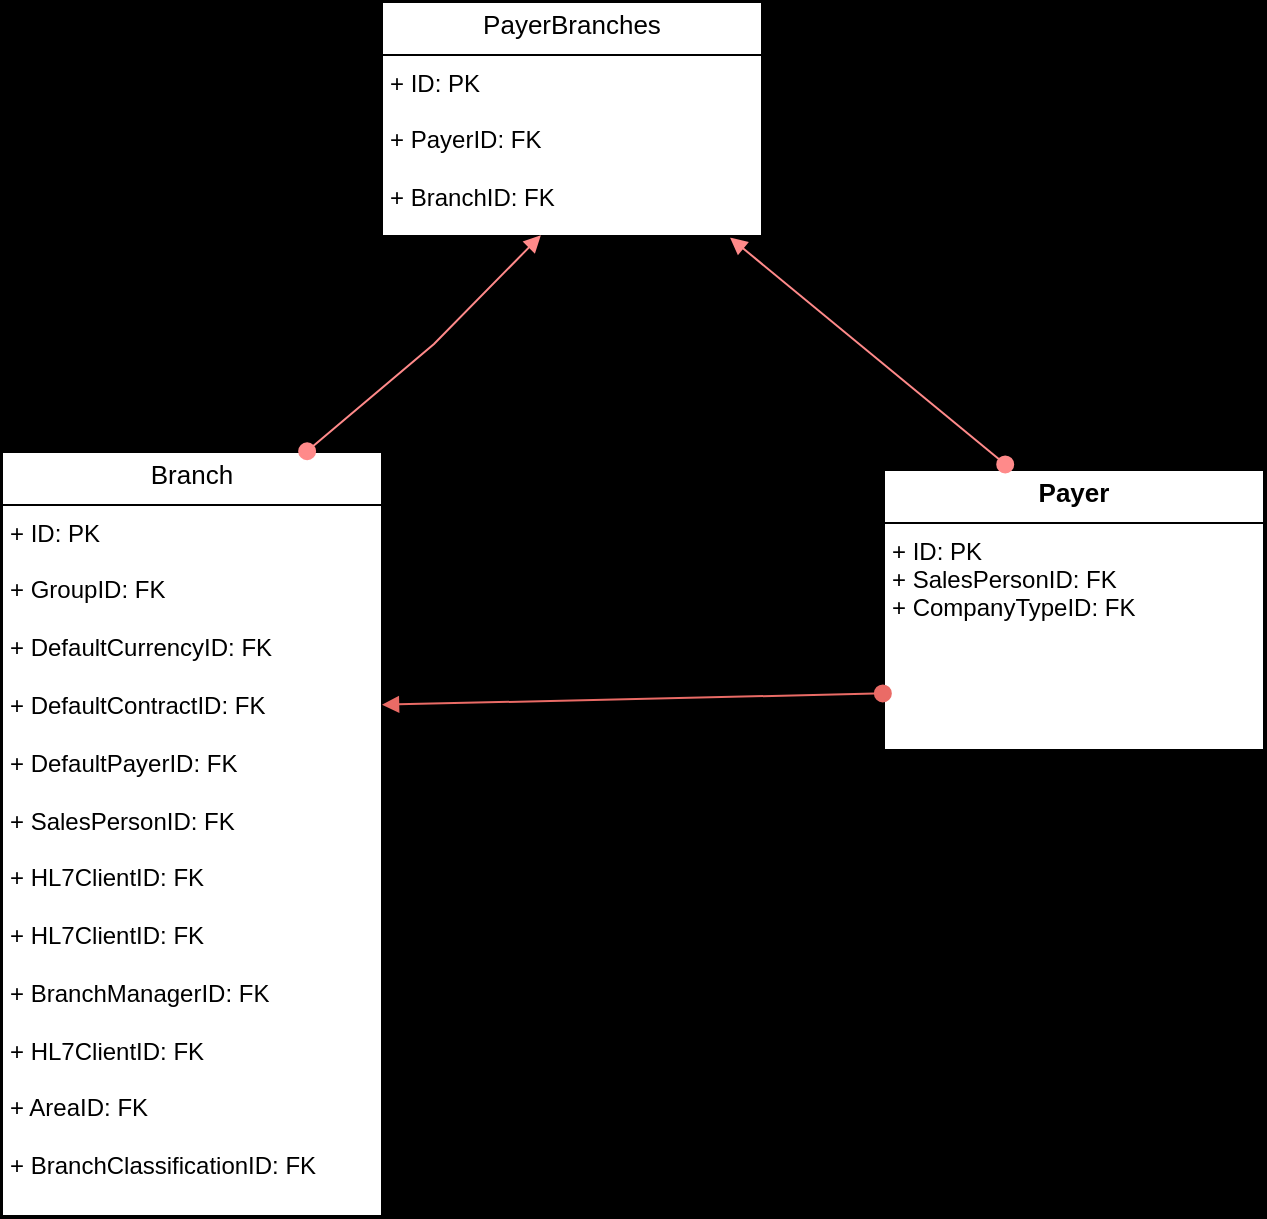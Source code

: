 <mxfile version="24.7.7">
  <diagram name="Page-1" id="jzl-V2Tsr1LILDYz4Gyq">
    <mxGraphModel dx="2037" dy="1809" grid="1" gridSize="9" guides="1" tooltips="1" connect="1" arrows="1" fold="1" page="1" pageScale="1" pageWidth="1500" pageHeight="1500" background="#000000" math="0" shadow="0">
      <root>
        <mxCell id="0" />
        <mxCell id="1" parent="0" />
        <mxCell id="koTOvt3Grhgr1SDo6luB-5" value="&lt;p style=&quot;margin: 4px 0px 0px; text-align: center; font-size: 13px;&quot;&gt;&lt;b&gt;&lt;font style=&quot;font-size: 13px;&quot;&gt;Payer&lt;/font&gt;&lt;/b&gt;&lt;/p&gt;&lt;hr size=&quot;1&quot; style=&quot;border-style: solid; font-size: 13px;&quot;&gt;&lt;p style=&quot;margin:0px;margin-left:4px;&quot;&gt;+ ID: PK&lt;br&gt;+ SalesPersonID: FK&lt;/p&gt;&lt;p style=&quot;margin:0px;margin-left:4px;&quot;&gt;+ CompanyTypeID: FK&lt;/p&gt;&lt;p style=&quot;margin:0px;margin-left:4px;&quot;&gt;&lt;br&gt;&lt;/p&gt;" style="verticalAlign=top;align=left;overflow=fill;html=1;whiteSpace=wrap;" vertex="1" parent="1">
          <mxGeometry x="144" y="-153" width="190" height="140" as="geometry" />
        </mxCell>
        <mxCell id="koTOvt3Grhgr1SDo6luB-6" value="&lt;p style=&quot;margin: 4px 0px 0px; text-align: center; font-size: 13px;&quot;&gt;&lt;font style=&quot;font-size: 13px;&quot;&gt;PayerBranches&lt;/font&gt;&lt;/p&gt;&lt;hr size=&quot;1&quot; style=&quot;border-style: solid; font-size: 13px;&quot;&gt;&lt;p style=&quot;margin:0px;margin-left:4px;&quot;&gt;+ ID: PK&lt;/p&gt;&lt;p style=&quot;margin:0px;margin-left:4px;&quot;&gt;&lt;br&gt;+ PayerID: FK&lt;/p&gt;&lt;p style=&quot;margin:0px;margin-left:4px;&quot;&gt;&lt;br&gt;&lt;/p&gt;&lt;p style=&quot;margin:0px;margin-left:4px;&quot;&gt;+ BranchID: FK&lt;/p&gt;" style="verticalAlign=top;align=left;overflow=fill;html=1;whiteSpace=wrap;" vertex="1" parent="1">
          <mxGeometry x="-107" y="-387" width="190" height="117" as="geometry" />
        </mxCell>
        <mxCell id="koTOvt3Grhgr1SDo6luB-8" value="&lt;p style=&quot;margin: 4px 0px 0px; text-align: center; font-size: 13px;&quot;&gt;&lt;font style=&quot;font-size: 13px;&quot;&gt;Branch&lt;/font&gt;&lt;/p&gt;&lt;hr size=&quot;1&quot; style=&quot;border-style: solid; font-size: 13px;&quot;&gt;&lt;p style=&quot;margin:0px;margin-left:4px;&quot;&gt;+ ID: PK&lt;/p&gt;&lt;p style=&quot;margin:0px;margin-left:4px;&quot;&gt;&lt;br&gt;+ GroupID: FK&lt;/p&gt;&lt;p style=&quot;margin:0px;margin-left:4px;&quot;&gt;&lt;br&gt;&lt;/p&gt;&lt;p style=&quot;margin:0px;margin-left:4px;&quot;&gt;+ DefaultCurrencyID: FK&lt;/p&gt;&lt;p style=&quot;margin:0px;margin-left:4px;&quot;&gt;&lt;br&gt;&lt;/p&gt;&lt;p style=&quot;margin:0px;margin-left:4px;&quot;&gt;+ DefaultContractID: FK&lt;br&gt;&lt;/p&gt;&lt;p style=&quot;margin:0px;margin-left:4px;&quot;&gt;&lt;br&gt;&lt;/p&gt;&lt;p style=&quot;margin:0px;margin-left:4px;&quot;&gt;+ DefaultPayerID: FK&lt;/p&gt;&lt;p style=&quot;margin:0px;margin-left:4px;&quot;&gt;&lt;br&gt;&lt;/p&gt;&lt;p style=&quot;margin:0px;margin-left:4px;&quot;&gt;+ SalesPersonID: FK&lt;/p&gt;&lt;p style=&quot;margin:0px;margin-left:4px;&quot;&gt;&lt;br&gt;&lt;/p&gt;&lt;p style=&quot;margin:0px;margin-left:4px;&quot;&gt;+ HL7ClientID: FK&lt;br&gt;&lt;/p&gt;&lt;p style=&quot;margin:0px;margin-left:4px;&quot;&gt;&lt;br&gt;&lt;/p&gt;&lt;p style=&quot;margin:0px;margin-left:4px;&quot;&gt;+ HL7ClientID: FK&lt;br&gt;&lt;/p&gt;&lt;p style=&quot;margin:0px;margin-left:4px;&quot;&gt;&lt;br&gt;&lt;/p&gt;&lt;p style=&quot;margin:0px;margin-left:4px;&quot;&gt;+ BranchManagerID: FK&lt;br&gt;&lt;/p&gt;&lt;p style=&quot;margin:0px;margin-left:4px;&quot;&gt;&lt;br&gt;&lt;/p&gt;&lt;p style=&quot;margin:0px;margin-left:4px;&quot;&gt;+ HL7ClientID: FK&lt;br&gt;&lt;/p&gt;&lt;p style=&quot;margin:0px;margin-left:4px;&quot;&gt;&lt;br&gt;&lt;/p&gt;&lt;p style=&quot;margin:0px;margin-left:4px;&quot;&gt;+ AreaID: FK&lt;br&gt;&lt;/p&gt;&lt;p style=&quot;margin:0px;margin-left:4px;&quot;&gt;&lt;br&gt;&lt;/p&gt;&lt;p style=&quot;margin:0px;margin-left:4px;&quot;&gt;+ BranchClassificationID: FK&lt;br&gt;&lt;/p&gt;" style="verticalAlign=top;align=left;overflow=fill;html=1;whiteSpace=wrap;" vertex="1" parent="1">
          <mxGeometry x="-297" y="-162" width="190" height="382" as="geometry" />
        </mxCell>
        <mxCell id="koTOvt3Grhgr1SDo6luB-13" value="" style="html=1;verticalAlign=bottom;startArrow=oval;startFill=1;endArrow=block;startSize=8;curved=0;rounded=0;entryX=0.916;entryY=1.007;entryDx=0;entryDy=0;entryPerimeter=0;strokeColor=#FF8A8A;exitX=0.319;exitY=-0.02;exitDx=0;exitDy=0;exitPerimeter=0;" edge="1" parent="1" source="koTOvt3Grhgr1SDo6luB-5" target="koTOvt3Grhgr1SDo6luB-6">
          <mxGeometry width="60" relative="1" as="geometry">
            <mxPoint x="208" y="-162" as="sourcePoint" />
            <mxPoint x="52" y="-81" as="targetPoint" />
          </mxGeometry>
        </mxCell>
        <mxCell id="koTOvt3Grhgr1SDo6luB-14" value="" style="html=1;verticalAlign=bottom;startArrow=oval;startFill=1;endArrow=block;startSize=8;curved=0;rounded=0;entryX=1.013;entryY=0.321;entryDx=0;entryDy=0;entryPerimeter=0;strokeColor=#EA6B66;exitX=-0.003;exitY=0.798;exitDx=0;exitDy=0;exitPerimeter=0;" edge="1" parent="1" source="koTOvt3Grhgr1SDo6luB-5">
          <mxGeometry width="60" relative="1" as="geometry">
            <mxPoint x="140.96" y="-130.36" as="sourcePoint" />
            <mxPoint x="-107.0" y="-35.638" as="targetPoint" />
          </mxGeometry>
        </mxCell>
        <mxCell id="koTOvt3Grhgr1SDo6luB-15" value="" style="html=1;verticalAlign=bottom;startArrow=oval;startFill=1;endArrow=block;startSize=8;curved=0;rounded=0;entryX=0.418;entryY=0.997;entryDx=0;entryDy=0;entryPerimeter=0;strokeColor=#FF8A8A;exitX=0.803;exitY=-0.001;exitDx=0;exitDy=0;exitPerimeter=0;" edge="1" parent="1" source="koTOvt3Grhgr1SDo6luB-8" target="koTOvt3Grhgr1SDo6luB-6">
          <mxGeometry width="60" relative="1" as="geometry">
            <mxPoint x="214" y="-147" as="sourcePoint" />
            <mxPoint x="76" y="-260" as="targetPoint" />
            <Array as="points">
              <mxPoint x="-81" y="-216" />
            </Array>
          </mxGeometry>
        </mxCell>
      </root>
    </mxGraphModel>
  </diagram>
</mxfile>
